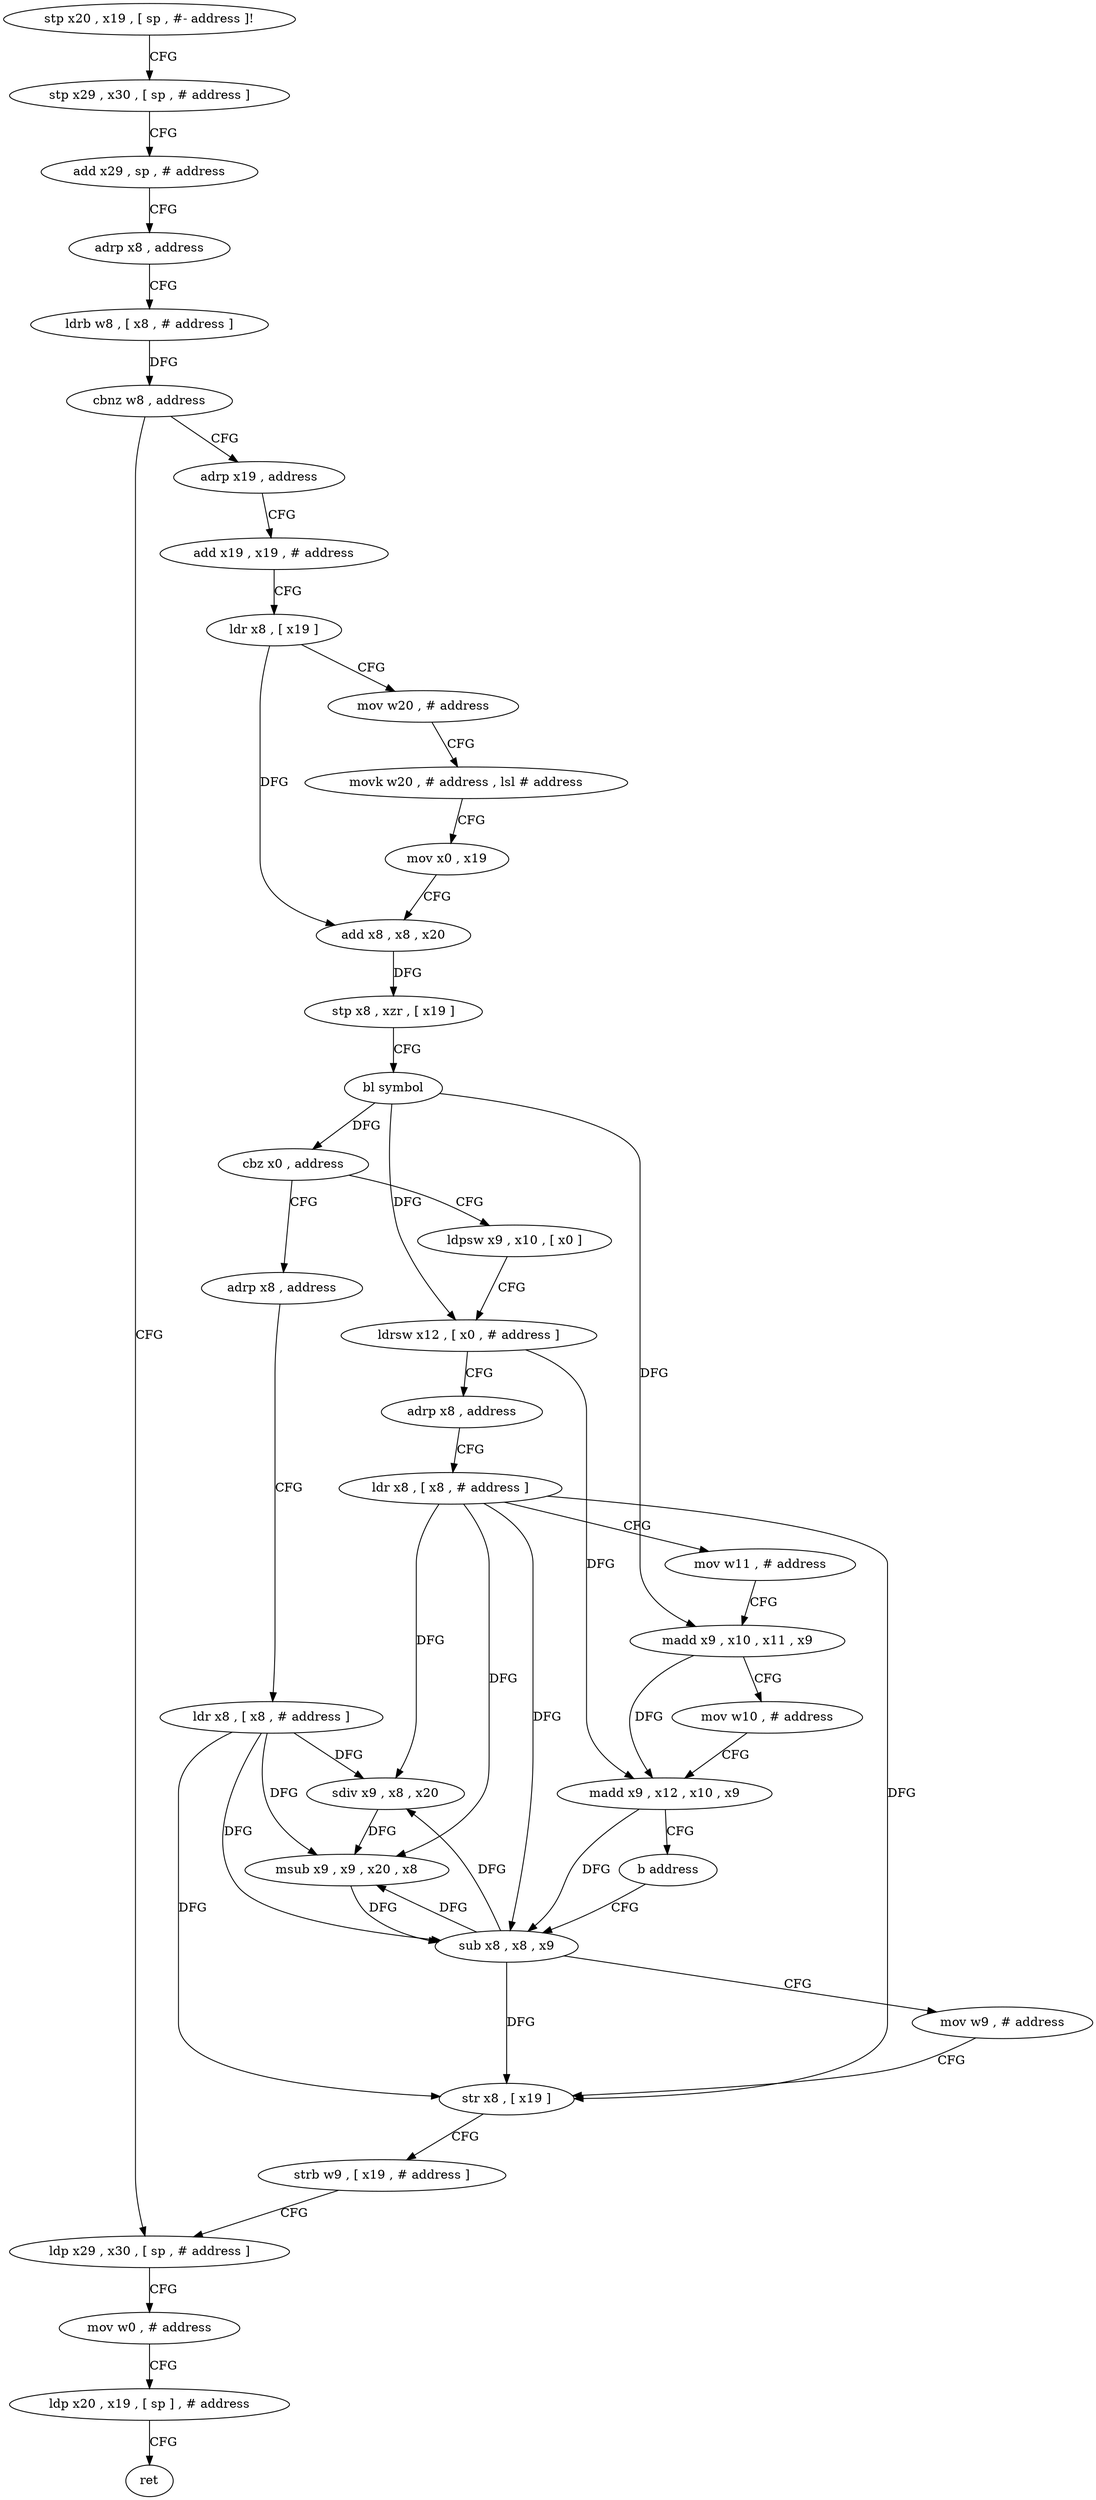 digraph "func" {
"4246804" [label = "stp x20 , x19 , [ sp , #- address ]!" ]
"4246808" [label = "stp x29 , x30 , [ sp , # address ]" ]
"4246812" [label = "add x29 , sp , # address" ]
"4246816" [label = "adrp x8 , address" ]
"4246820" [label = "ldrb w8 , [ x8 , # address ]" ]
"4246824" [label = "cbnz w8 , address" ]
"4246936" [label = "ldp x29 , x30 , [ sp , # address ]" ]
"4246828" [label = "adrp x19 , address" ]
"4246940" [label = "mov w0 , # address" ]
"4246944" [label = "ldp x20 , x19 , [ sp ] , # address" ]
"4246948" [label = "ret" ]
"4246832" [label = "add x19 , x19 , # address" ]
"4246836" [label = "ldr x8 , [ x19 ]" ]
"4246840" [label = "mov w20 , # address" ]
"4246844" [label = "movk w20 , # address , lsl # address" ]
"4246848" [label = "mov x0 , x19" ]
"4246852" [label = "add x8 , x8 , x20" ]
"4246856" [label = "stp x8 , xzr , [ x19 ]" ]
"4246860" [label = "bl symbol" ]
"4246864" [label = "cbz x0 , address" ]
"4246904" [label = "adrp x8 , address" ]
"4246868" [label = "ldpsw x9 , x10 , [ x0 ]" ]
"4246908" [label = "ldr x8 , [ x8 , # address ]" ]
"4246912" [label = "sdiv x9 , x8 , x20" ]
"4246916" [label = "msub x9 , x9 , x20 , x8" ]
"4246920" [label = "sub x8 , x8 , x9" ]
"4246872" [label = "ldrsw x12 , [ x0 , # address ]" ]
"4246876" [label = "adrp x8 , address" ]
"4246880" [label = "ldr x8 , [ x8 , # address ]" ]
"4246884" [label = "mov w11 , # address" ]
"4246888" [label = "madd x9 , x10 , x11 , x9" ]
"4246892" [label = "mov w10 , # address" ]
"4246896" [label = "madd x9 , x12 , x10 , x9" ]
"4246900" [label = "b address" ]
"4246924" [label = "mov w9 , # address" ]
"4246928" [label = "str x8 , [ x19 ]" ]
"4246932" [label = "strb w9 , [ x19 , # address ]" ]
"4246804" -> "4246808" [ label = "CFG" ]
"4246808" -> "4246812" [ label = "CFG" ]
"4246812" -> "4246816" [ label = "CFG" ]
"4246816" -> "4246820" [ label = "CFG" ]
"4246820" -> "4246824" [ label = "DFG" ]
"4246824" -> "4246936" [ label = "CFG" ]
"4246824" -> "4246828" [ label = "CFG" ]
"4246936" -> "4246940" [ label = "CFG" ]
"4246828" -> "4246832" [ label = "CFG" ]
"4246940" -> "4246944" [ label = "CFG" ]
"4246944" -> "4246948" [ label = "CFG" ]
"4246832" -> "4246836" [ label = "CFG" ]
"4246836" -> "4246840" [ label = "CFG" ]
"4246836" -> "4246852" [ label = "DFG" ]
"4246840" -> "4246844" [ label = "CFG" ]
"4246844" -> "4246848" [ label = "CFG" ]
"4246848" -> "4246852" [ label = "CFG" ]
"4246852" -> "4246856" [ label = "DFG" ]
"4246856" -> "4246860" [ label = "CFG" ]
"4246860" -> "4246864" [ label = "DFG" ]
"4246860" -> "4246872" [ label = "DFG" ]
"4246860" -> "4246888" [ label = "DFG" ]
"4246864" -> "4246904" [ label = "CFG" ]
"4246864" -> "4246868" [ label = "CFG" ]
"4246904" -> "4246908" [ label = "CFG" ]
"4246868" -> "4246872" [ label = "CFG" ]
"4246908" -> "4246912" [ label = "DFG" ]
"4246908" -> "4246916" [ label = "DFG" ]
"4246908" -> "4246920" [ label = "DFG" ]
"4246908" -> "4246928" [ label = "DFG" ]
"4246912" -> "4246916" [ label = "DFG" ]
"4246916" -> "4246920" [ label = "DFG" ]
"4246920" -> "4246924" [ label = "CFG" ]
"4246920" -> "4246912" [ label = "DFG" ]
"4246920" -> "4246916" [ label = "DFG" ]
"4246920" -> "4246928" [ label = "DFG" ]
"4246872" -> "4246876" [ label = "CFG" ]
"4246872" -> "4246896" [ label = "DFG" ]
"4246876" -> "4246880" [ label = "CFG" ]
"4246880" -> "4246884" [ label = "CFG" ]
"4246880" -> "4246912" [ label = "DFG" ]
"4246880" -> "4246916" [ label = "DFG" ]
"4246880" -> "4246920" [ label = "DFG" ]
"4246880" -> "4246928" [ label = "DFG" ]
"4246884" -> "4246888" [ label = "CFG" ]
"4246888" -> "4246892" [ label = "CFG" ]
"4246888" -> "4246896" [ label = "DFG" ]
"4246892" -> "4246896" [ label = "CFG" ]
"4246896" -> "4246900" [ label = "CFG" ]
"4246896" -> "4246920" [ label = "DFG" ]
"4246900" -> "4246920" [ label = "CFG" ]
"4246924" -> "4246928" [ label = "CFG" ]
"4246928" -> "4246932" [ label = "CFG" ]
"4246932" -> "4246936" [ label = "CFG" ]
}
